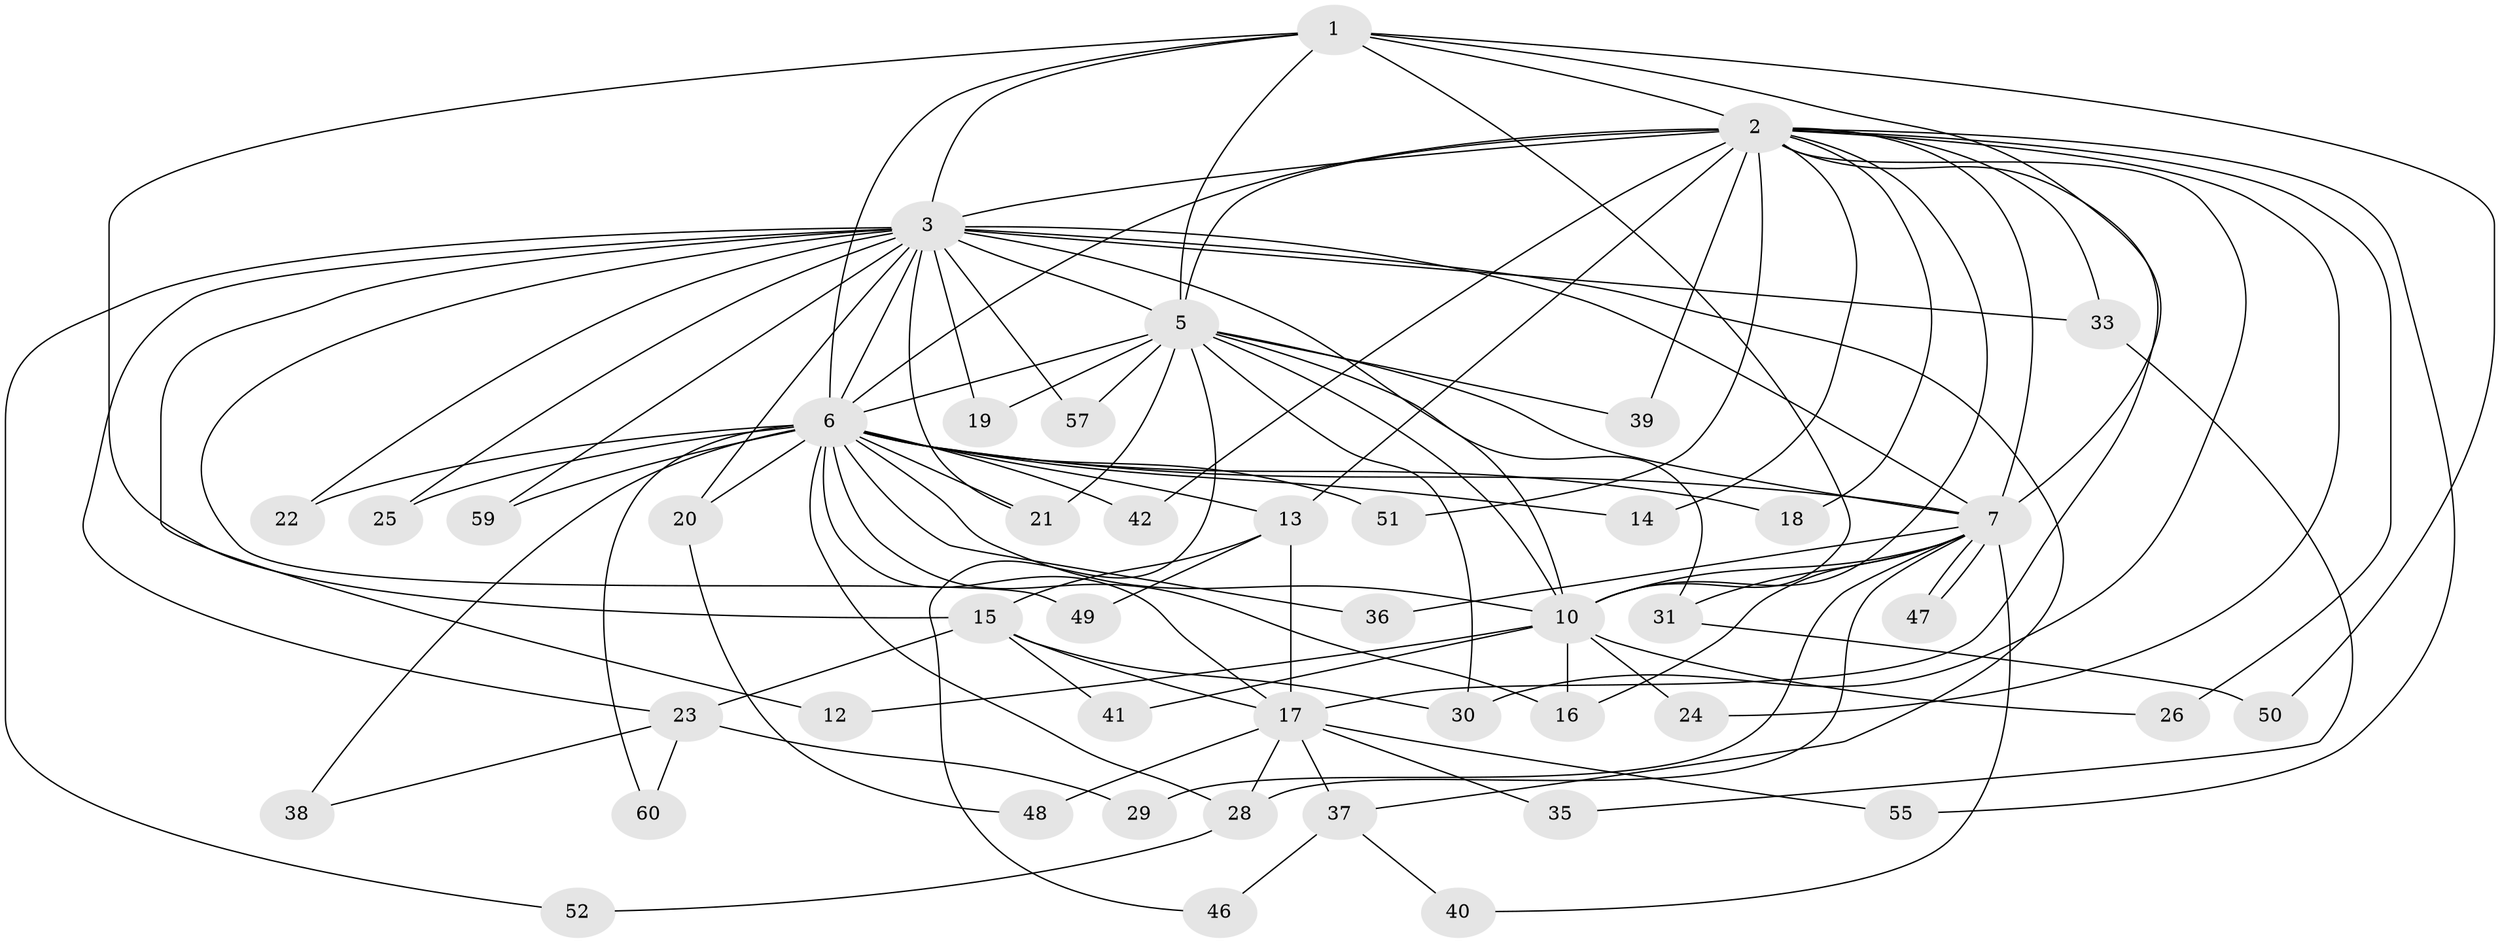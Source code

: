 // original degree distribution, {12: 0.016666666666666666, 17: 0.06666666666666667, 16: 0.016666666666666666, 13: 0.016666666666666666, 22: 0.016666666666666666, 14: 0.016666666666666666, 15: 0.016666666666666666, 2: 0.6166666666666667, 5: 0.016666666666666666, 6: 0.03333333333333333, 3: 0.1, 9: 0.016666666666666666, 4: 0.05}
// Generated by graph-tools (version 1.1) at 2025/41/03/06/25 10:41:41]
// undirected, 46 vertices, 105 edges
graph export_dot {
graph [start="1"]
  node [color=gray90,style=filled];
  1;
  2 [super="+4"];
  3 [super="+9"];
  5 [super="+11"];
  6 [super="+8"];
  7 [super="+58"];
  10 [super="+32"];
  12;
  13 [super="+53"];
  14;
  15 [super="+56"];
  16;
  17 [super="+43"];
  18;
  19;
  20 [super="+45"];
  21 [super="+34"];
  22;
  23 [super="+27"];
  24;
  25;
  26;
  28 [super="+54"];
  29;
  30;
  31;
  33;
  35;
  36;
  37 [super="+44"];
  38;
  39;
  40;
  41;
  42;
  46;
  47;
  48;
  49;
  50;
  51;
  52;
  55;
  57;
  59;
  60;
  1 -- 2 [weight=2];
  1 -- 3 [weight=2];
  1 -- 5;
  1 -- 6 [weight=2];
  1 -- 7;
  1 -- 10 [weight=2];
  1 -- 15;
  1 -- 50;
  2 -- 3 [weight=4];
  2 -- 5 [weight=2];
  2 -- 6 [weight=4];
  2 -- 7 [weight=2];
  2 -- 10 [weight=2];
  2 -- 13;
  2 -- 14;
  2 -- 24;
  2 -- 26;
  2 -- 39;
  2 -- 42;
  2 -- 51;
  2 -- 55;
  2 -- 33;
  2 -- 17;
  2 -- 18;
  2 -- 30;
  3 -- 5 [weight=2];
  3 -- 6 [weight=4];
  3 -- 7 [weight=2];
  3 -- 10 [weight=2];
  3 -- 12;
  3 -- 19;
  3 -- 23 [weight=2];
  3 -- 25;
  3 -- 52;
  3 -- 59;
  3 -- 33;
  3 -- 37;
  3 -- 49;
  3 -- 21;
  3 -- 22;
  3 -- 57;
  3 -- 20;
  5 -- 6 [weight=3];
  5 -- 7;
  5 -- 10;
  5 -- 19;
  5 -- 21;
  5 -- 30;
  5 -- 31;
  5 -- 39;
  5 -- 46;
  5 -- 57;
  6 -- 7 [weight=2];
  6 -- 10 [weight=2];
  6 -- 13;
  6 -- 17;
  6 -- 18;
  6 -- 20 [weight=2];
  6 -- 22;
  6 -- 25;
  6 -- 28;
  6 -- 36;
  6 -- 42;
  6 -- 51;
  6 -- 60;
  6 -- 38;
  6 -- 14;
  6 -- 16;
  6 -- 59;
  6 -- 21;
  7 -- 10;
  7 -- 28;
  7 -- 29;
  7 -- 31;
  7 -- 36;
  7 -- 40;
  7 -- 47;
  7 -- 47;
  7 -- 16;
  10 -- 12;
  10 -- 16;
  10 -- 24;
  10 -- 26;
  10 -- 41;
  13 -- 15;
  13 -- 49;
  13 -- 17;
  15 -- 17;
  15 -- 23;
  15 -- 41;
  15 -- 30;
  17 -- 35;
  17 -- 48;
  17 -- 55;
  17 -- 37;
  17 -- 28;
  20 -- 48;
  23 -- 29;
  23 -- 38;
  23 -- 60;
  28 -- 52;
  31 -- 50;
  33 -- 35;
  37 -- 40;
  37 -- 46;
}
